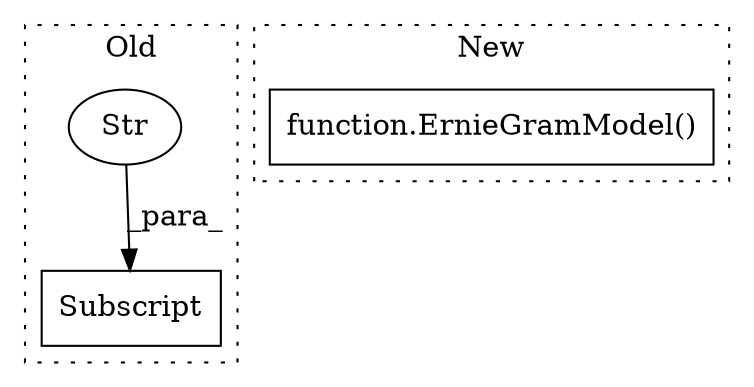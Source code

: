 digraph G {
subgraph cluster0 {
1 [label="Subscript" a="63" s="31479,0" l="45,0" shape="box"];
3 [label="Str" a="66" s="31502" l="21" shape="ellipse"];
label = "Old";
style="dotted";
}
subgraph cluster1 {
2 [label="function.ErnieGramModel()" a="75" s="26735,26756" l="15,1" shape="box"];
label = "New";
style="dotted";
}
3 -> 1 [label="_para_"];
}